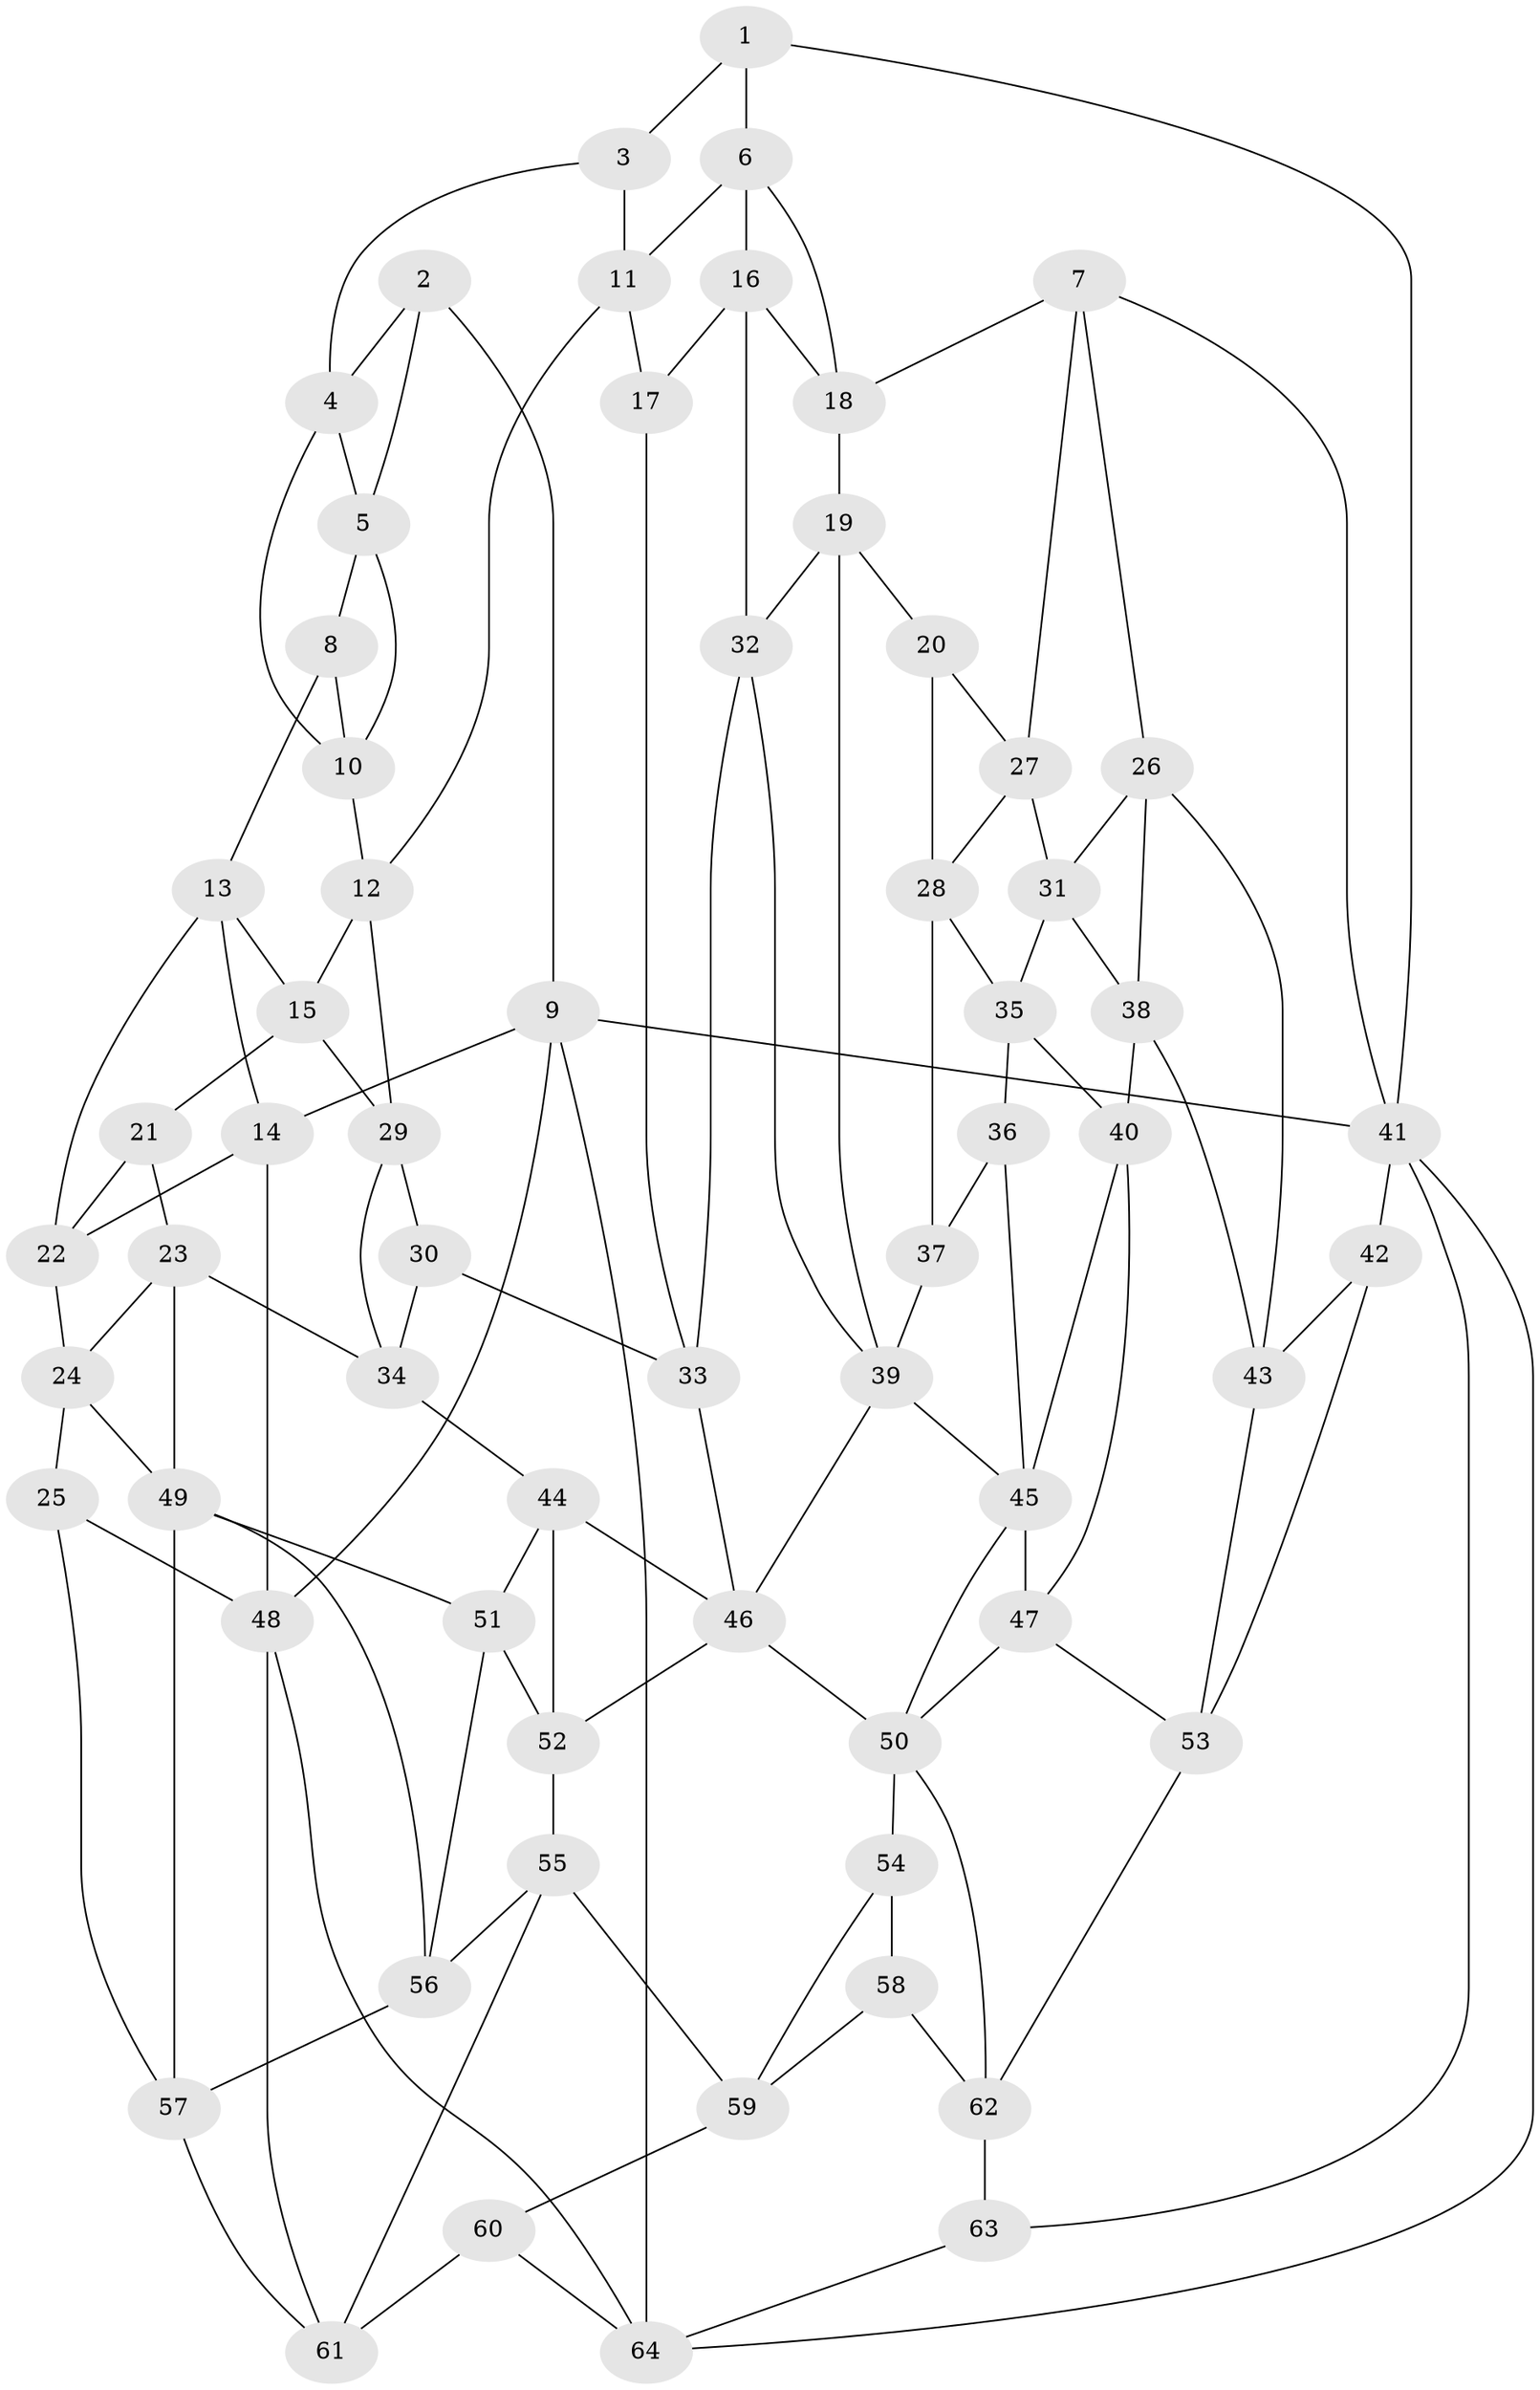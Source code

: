// original degree distribution, {3: 0.015625, 4: 0.2421875, 5: 0.515625, 6: 0.2265625}
// Generated by graph-tools (version 1.1) at 2025/51/03/09/25 03:51:04]
// undirected, 64 vertices, 125 edges
graph export_dot {
graph [start="1"]
  node [color=gray90,style=filled];
  1;
  2;
  3;
  4;
  5;
  6;
  7;
  8;
  9;
  10;
  11;
  12;
  13;
  14;
  15;
  16;
  17;
  18;
  19;
  20;
  21;
  22;
  23;
  24;
  25;
  26;
  27;
  28;
  29;
  30;
  31;
  32;
  33;
  34;
  35;
  36;
  37;
  38;
  39;
  40;
  41;
  42;
  43;
  44;
  45;
  46;
  47;
  48;
  49;
  50;
  51;
  52;
  53;
  54;
  55;
  56;
  57;
  58;
  59;
  60;
  61;
  62;
  63;
  64;
  1 -- 3 [weight=1.0];
  1 -- 6 [weight=1.0];
  1 -- 41 [weight=1.0];
  2 -- 4 [weight=1.0];
  2 -- 5 [weight=1.0];
  2 -- 9 [weight=1.0];
  3 -- 4 [weight=1.0];
  3 -- 11 [weight=1.0];
  4 -- 5 [weight=1.0];
  4 -- 10 [weight=1.0];
  5 -- 8 [weight=1.0];
  5 -- 10 [weight=1.0];
  6 -- 11 [weight=1.0];
  6 -- 16 [weight=1.0];
  6 -- 18 [weight=1.0];
  7 -- 18 [weight=1.0];
  7 -- 26 [weight=1.0];
  7 -- 27 [weight=1.0];
  7 -- 41 [weight=1.0];
  8 -- 10 [weight=1.0];
  8 -- 13 [weight=1.0];
  9 -- 14 [weight=1.0];
  9 -- 41 [weight=1.0];
  9 -- 48 [weight=1.0];
  9 -- 64 [weight=1.0];
  10 -- 12 [weight=1.0];
  11 -- 12 [weight=1.0];
  11 -- 17 [weight=1.0];
  12 -- 15 [weight=1.0];
  12 -- 29 [weight=1.0];
  13 -- 14 [weight=1.0];
  13 -- 15 [weight=1.0];
  13 -- 22 [weight=1.0];
  14 -- 22 [weight=1.0];
  14 -- 48 [weight=1.0];
  15 -- 21 [weight=1.0];
  15 -- 29 [weight=1.0];
  16 -- 17 [weight=1.0];
  16 -- 18 [weight=1.0];
  16 -- 32 [weight=1.0];
  17 -- 33 [weight=1.0];
  18 -- 19 [weight=1.0];
  19 -- 20 [weight=1.0];
  19 -- 32 [weight=1.0];
  19 -- 39 [weight=1.0];
  20 -- 27 [weight=1.0];
  20 -- 28 [weight=1.0];
  21 -- 22 [weight=1.0];
  21 -- 23 [weight=1.0];
  22 -- 24 [weight=1.0];
  23 -- 24 [weight=1.0];
  23 -- 34 [weight=1.0];
  23 -- 49 [weight=1.0];
  24 -- 25 [weight=1.0];
  24 -- 49 [weight=1.0];
  25 -- 48 [weight=1.0];
  25 -- 57 [weight=1.0];
  26 -- 31 [weight=1.0];
  26 -- 38 [weight=1.0];
  26 -- 43 [weight=1.0];
  27 -- 28 [weight=1.0];
  27 -- 31 [weight=1.0];
  28 -- 35 [weight=1.0];
  28 -- 37 [weight=1.0];
  29 -- 30 [weight=1.0];
  29 -- 34 [weight=1.0];
  30 -- 33 [weight=1.0];
  30 -- 34 [weight=1.0];
  31 -- 35 [weight=1.0];
  31 -- 38 [weight=1.0];
  32 -- 33 [weight=1.0];
  32 -- 39 [weight=1.0];
  33 -- 46 [weight=1.0];
  34 -- 44 [weight=1.0];
  35 -- 36 [weight=1.0];
  35 -- 40 [weight=1.0];
  36 -- 37 [weight=1.0];
  36 -- 45 [weight=1.0];
  37 -- 39 [weight=2.0];
  38 -- 40 [weight=1.0];
  38 -- 43 [weight=1.0];
  39 -- 45 [weight=1.0];
  39 -- 46 [weight=1.0];
  40 -- 45 [weight=1.0];
  40 -- 47 [weight=1.0];
  41 -- 42 [weight=1.0];
  41 -- 63 [weight=1.0];
  41 -- 64 [weight=1.0];
  42 -- 43 [weight=1.0];
  42 -- 53 [weight=1.0];
  43 -- 53 [weight=1.0];
  44 -- 46 [weight=1.0];
  44 -- 51 [weight=1.0];
  44 -- 52 [weight=1.0];
  45 -- 47 [weight=2.0];
  45 -- 50 [weight=1.0];
  46 -- 50 [weight=1.0];
  46 -- 52 [weight=1.0];
  47 -- 50 [weight=1.0];
  47 -- 53 [weight=1.0];
  48 -- 61 [weight=1.0];
  48 -- 64 [weight=1.0];
  49 -- 51 [weight=1.0];
  49 -- 56 [weight=1.0];
  49 -- 57 [weight=1.0];
  50 -- 54 [weight=2.0];
  50 -- 62 [weight=1.0];
  51 -- 52 [weight=1.0];
  51 -- 56 [weight=1.0];
  52 -- 55 [weight=1.0];
  53 -- 62 [weight=1.0];
  54 -- 58 [weight=1.0];
  54 -- 59 [weight=1.0];
  55 -- 56 [weight=1.0];
  55 -- 59 [weight=1.0];
  55 -- 61 [weight=1.0];
  56 -- 57 [weight=1.0];
  57 -- 61 [weight=1.0];
  58 -- 59 [weight=1.0];
  58 -- 62 [weight=1.0];
  59 -- 60 [weight=1.0];
  60 -- 61 [weight=1.0];
  60 -- 64 [weight=1.0];
  62 -- 63 [weight=1.0];
  63 -- 64 [weight=1.0];
}
